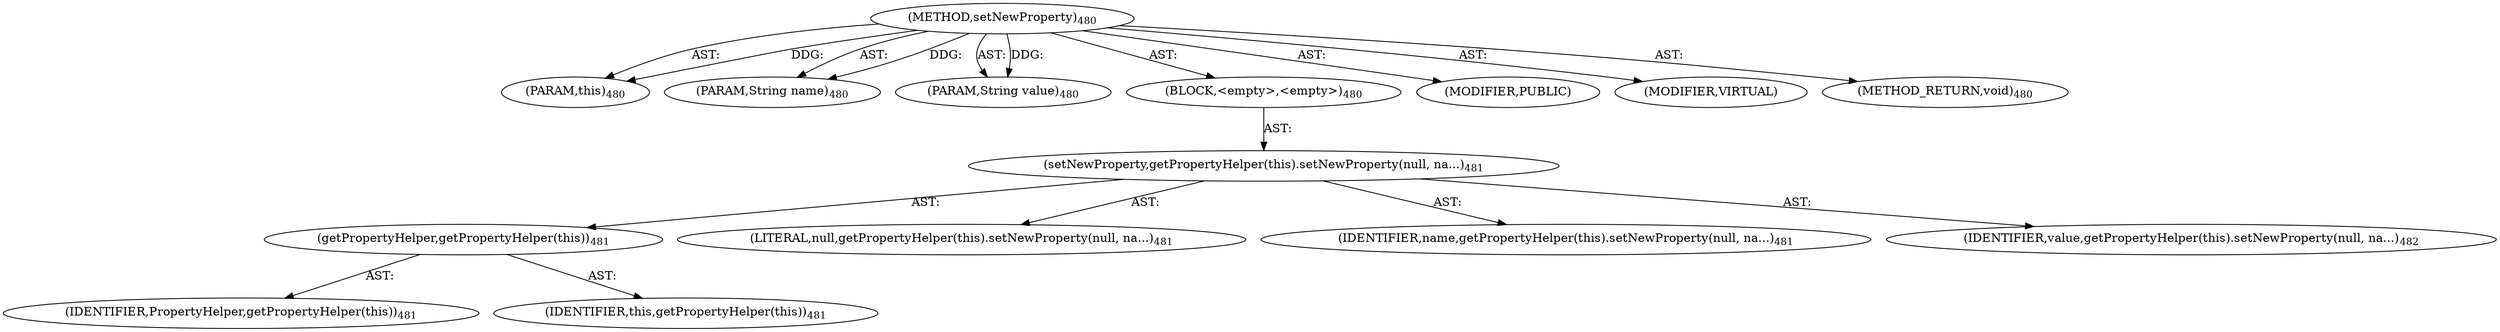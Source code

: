 digraph "setNewProperty" {  
"111669149716" [label = <(METHOD,setNewProperty)<SUB>480</SUB>> ]
"115964117005" [label = <(PARAM,this)<SUB>480</SUB>> ]
"115964117084" [label = <(PARAM,String name)<SUB>480</SUB>> ]
"115964117085" [label = <(PARAM,String value)<SUB>480</SUB>> ]
"25769803800" [label = <(BLOCK,&lt;empty&gt;,&lt;empty&gt;)<SUB>480</SUB>> ]
"30064771188" [label = <(setNewProperty,getPropertyHelper(this).setNewProperty(null, na...)<SUB>481</SUB>> ]
"30064771189" [label = <(getPropertyHelper,getPropertyHelper(this))<SUB>481</SUB>> ]
"68719476913" [label = <(IDENTIFIER,PropertyHelper,getPropertyHelper(this))<SUB>481</SUB>> ]
"68719476754" [label = <(IDENTIFIER,this,getPropertyHelper(this))<SUB>481</SUB>> ]
"90194313226" [label = <(LITERAL,null,getPropertyHelper(this).setNewProperty(null, na...)<SUB>481</SUB>> ]
"68719476914" [label = <(IDENTIFIER,name,getPropertyHelper(this).setNewProperty(null, na...)<SUB>481</SUB>> ]
"68719476915" [label = <(IDENTIFIER,value,getPropertyHelper(this).setNewProperty(null, na...)<SUB>482</SUB>> ]
"133143986263" [label = <(MODIFIER,PUBLIC)> ]
"133143986264" [label = <(MODIFIER,VIRTUAL)> ]
"128849018900" [label = <(METHOD_RETURN,void)<SUB>480</SUB>> ]
  "111669149716" -> "115964117005"  [ label = "AST: "] 
  "111669149716" -> "115964117084"  [ label = "AST: "] 
  "111669149716" -> "115964117085"  [ label = "AST: "] 
  "111669149716" -> "25769803800"  [ label = "AST: "] 
  "111669149716" -> "133143986263"  [ label = "AST: "] 
  "111669149716" -> "133143986264"  [ label = "AST: "] 
  "111669149716" -> "128849018900"  [ label = "AST: "] 
  "25769803800" -> "30064771188"  [ label = "AST: "] 
  "30064771188" -> "30064771189"  [ label = "AST: "] 
  "30064771188" -> "90194313226"  [ label = "AST: "] 
  "30064771188" -> "68719476914"  [ label = "AST: "] 
  "30064771188" -> "68719476915"  [ label = "AST: "] 
  "30064771189" -> "68719476913"  [ label = "AST: "] 
  "30064771189" -> "68719476754"  [ label = "AST: "] 
  "111669149716" -> "115964117005"  [ label = "DDG: "] 
  "111669149716" -> "115964117084"  [ label = "DDG: "] 
  "111669149716" -> "115964117085"  [ label = "DDG: "] 
}
